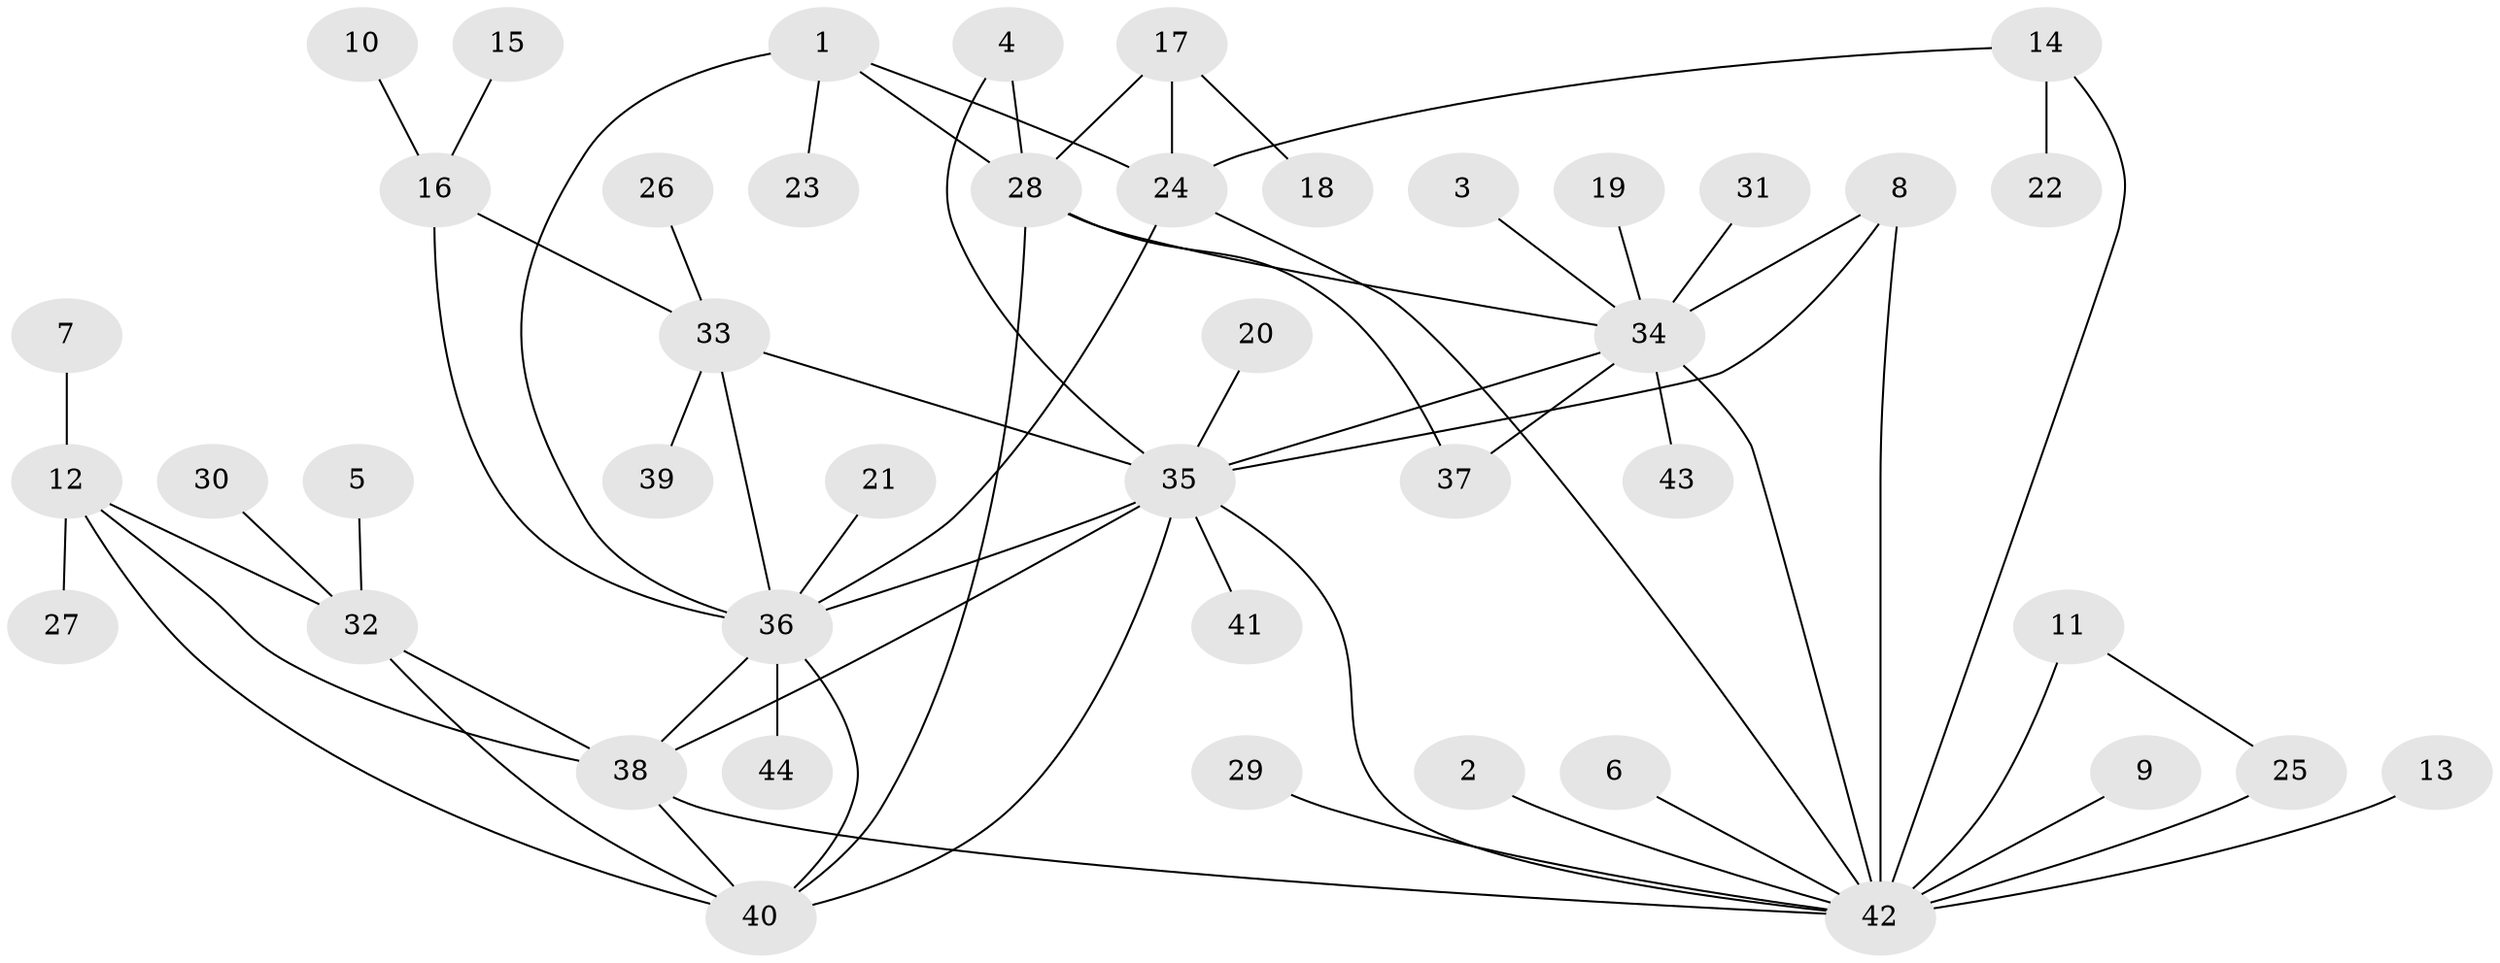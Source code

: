 // original degree distribution, {5: 0.06896551724137931, 4: 0.04597701149425287, 8: 0.022988505747126436, 7: 0.05747126436781609, 11: 0.022988505747126436, 9: 0.011494252873563218, 10: 0.011494252873563218, 6: 0.022988505747126436, 2: 0.13793103448275862, 1: 0.5747126436781609, 3: 0.022988505747126436}
// Generated by graph-tools (version 1.1) at 2025/26/03/09/25 03:26:47]
// undirected, 44 vertices, 64 edges
graph export_dot {
graph [start="1"]
  node [color=gray90,style=filled];
  1;
  2;
  3;
  4;
  5;
  6;
  7;
  8;
  9;
  10;
  11;
  12;
  13;
  14;
  15;
  16;
  17;
  18;
  19;
  20;
  21;
  22;
  23;
  24;
  25;
  26;
  27;
  28;
  29;
  30;
  31;
  32;
  33;
  34;
  35;
  36;
  37;
  38;
  39;
  40;
  41;
  42;
  43;
  44;
  1 -- 23 [weight=1.0];
  1 -- 24 [weight=2.0];
  1 -- 28 [weight=1.0];
  1 -- 36 [weight=2.0];
  2 -- 42 [weight=1.0];
  3 -- 34 [weight=1.0];
  4 -- 28 [weight=1.0];
  4 -- 35 [weight=1.0];
  5 -- 32 [weight=1.0];
  6 -- 42 [weight=1.0];
  7 -- 12 [weight=1.0];
  8 -- 34 [weight=1.0];
  8 -- 35 [weight=1.0];
  8 -- 42 [weight=1.0];
  9 -- 42 [weight=1.0];
  10 -- 16 [weight=1.0];
  11 -- 25 [weight=1.0];
  11 -- 42 [weight=2.0];
  12 -- 27 [weight=1.0];
  12 -- 32 [weight=1.0];
  12 -- 38 [weight=1.0];
  12 -- 40 [weight=1.0];
  13 -- 42 [weight=1.0];
  14 -- 22 [weight=1.0];
  14 -- 24 [weight=1.0];
  14 -- 42 [weight=1.0];
  15 -- 16 [weight=1.0];
  16 -- 33 [weight=1.0];
  16 -- 36 [weight=1.0];
  17 -- 18 [weight=1.0];
  17 -- 24 [weight=1.0];
  17 -- 28 [weight=1.0];
  19 -- 34 [weight=1.0];
  20 -- 35 [weight=1.0];
  21 -- 36 [weight=1.0];
  24 -- 36 [weight=1.0];
  24 -- 42 [weight=1.0];
  25 -- 42 [weight=2.0];
  26 -- 33 [weight=1.0];
  28 -- 34 [weight=2.0];
  28 -- 37 [weight=1.0];
  28 -- 40 [weight=1.0];
  29 -- 42 [weight=1.0];
  30 -- 32 [weight=1.0];
  31 -- 34 [weight=1.0];
  32 -- 38 [weight=1.0];
  32 -- 40 [weight=1.0];
  33 -- 35 [weight=2.0];
  33 -- 36 [weight=1.0];
  33 -- 39 [weight=1.0];
  34 -- 35 [weight=1.0];
  34 -- 37 [weight=2.0];
  34 -- 42 [weight=1.0];
  34 -- 43 [weight=1.0];
  35 -- 36 [weight=2.0];
  35 -- 38 [weight=1.0];
  35 -- 40 [weight=1.0];
  35 -- 41 [weight=1.0];
  35 -- 42 [weight=1.0];
  36 -- 38 [weight=1.0];
  36 -- 40 [weight=1.0];
  36 -- 44 [weight=1.0];
  38 -- 40 [weight=1.0];
  38 -- 42 [weight=1.0];
}
